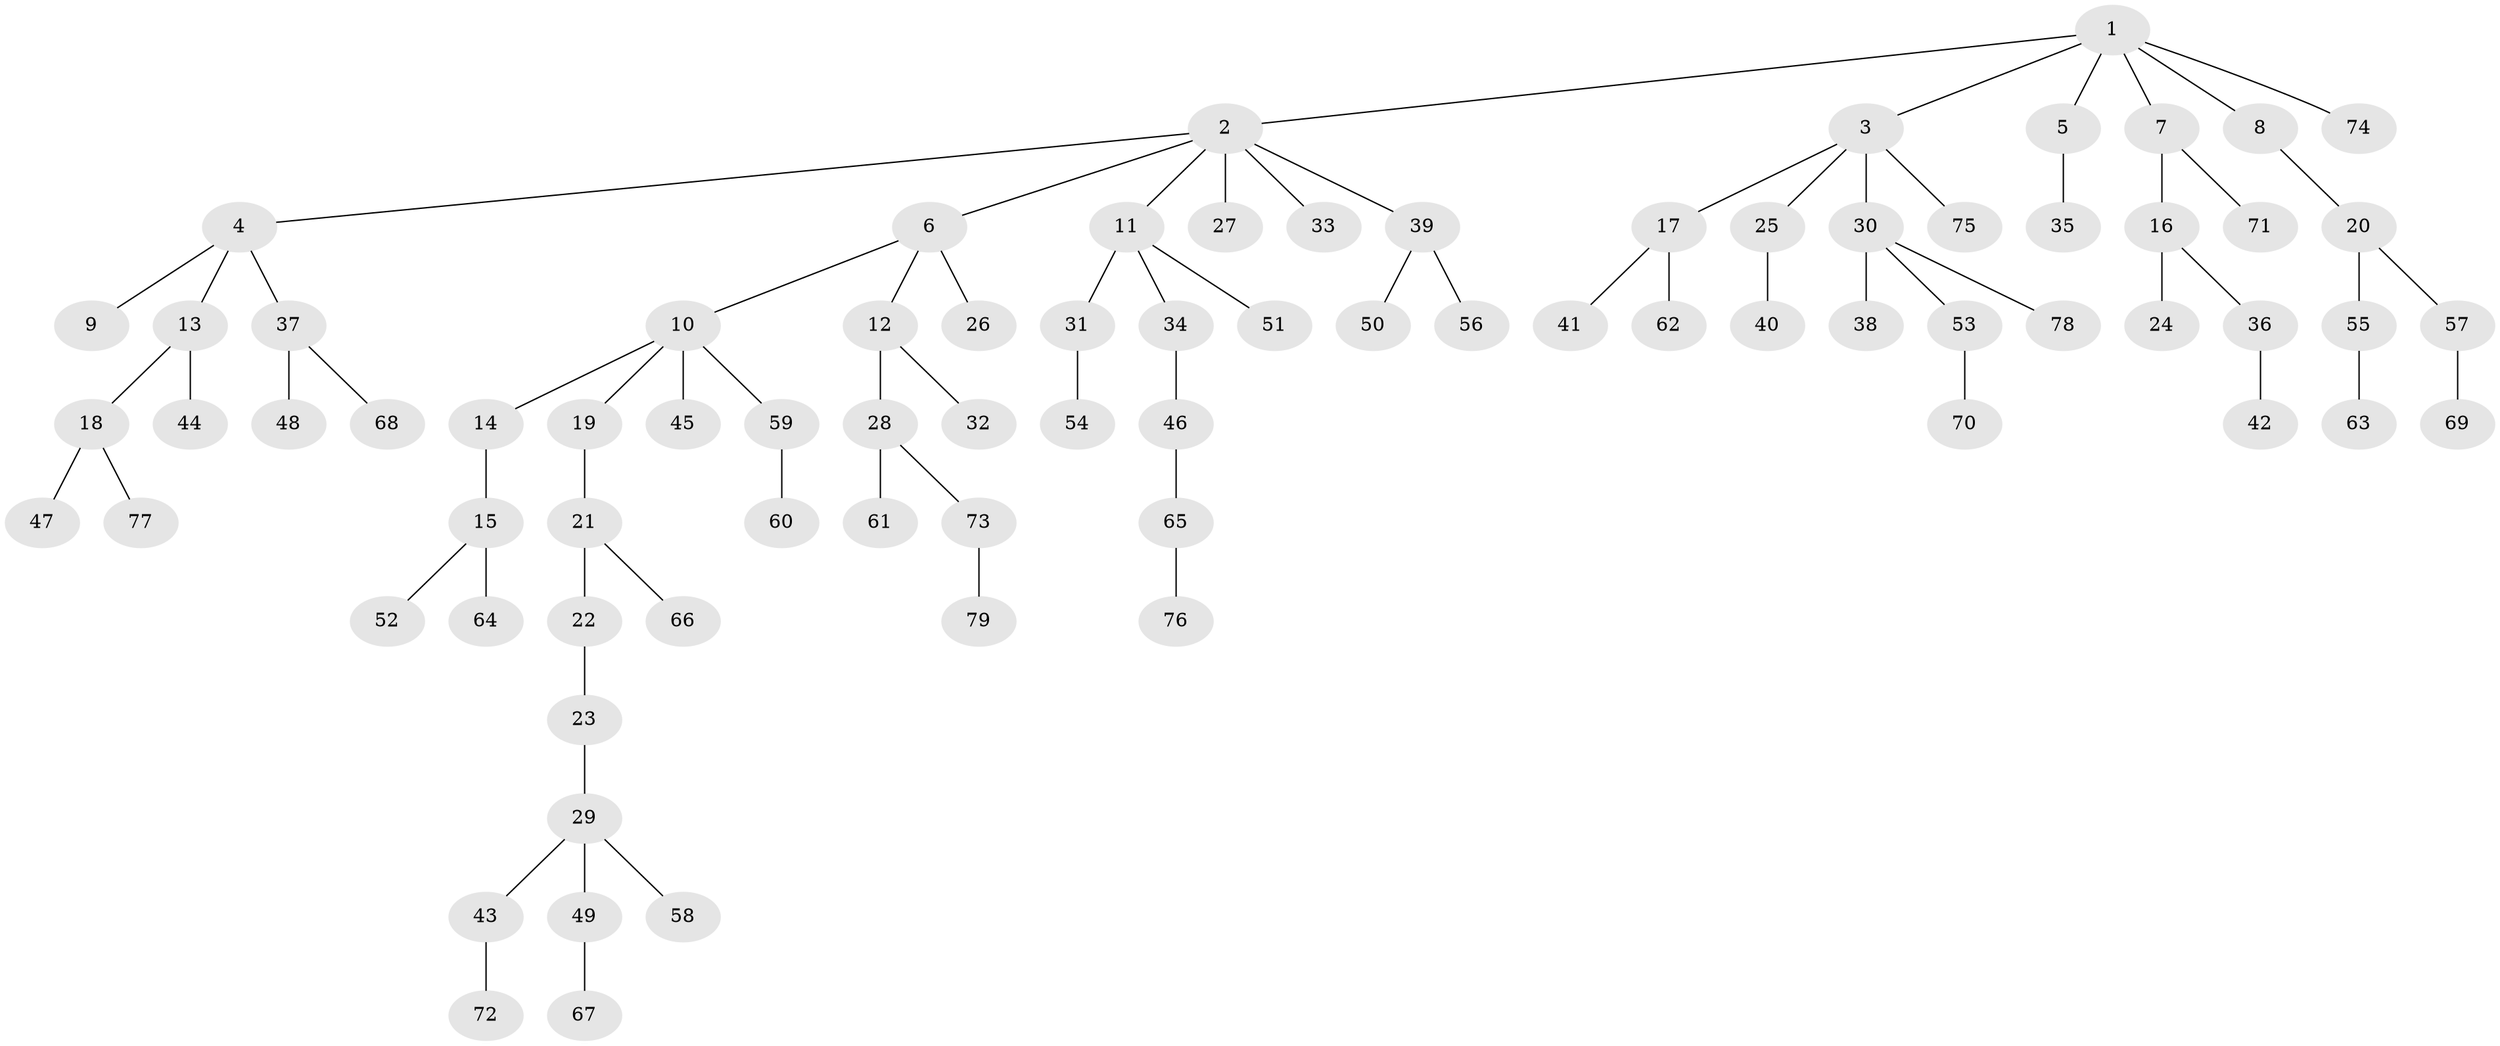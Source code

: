 // Generated by graph-tools (version 1.1) at 2025/26/03/09/25 03:26:29]
// undirected, 79 vertices, 78 edges
graph export_dot {
graph [start="1"]
  node [color=gray90,style=filled];
  1;
  2;
  3;
  4;
  5;
  6;
  7;
  8;
  9;
  10;
  11;
  12;
  13;
  14;
  15;
  16;
  17;
  18;
  19;
  20;
  21;
  22;
  23;
  24;
  25;
  26;
  27;
  28;
  29;
  30;
  31;
  32;
  33;
  34;
  35;
  36;
  37;
  38;
  39;
  40;
  41;
  42;
  43;
  44;
  45;
  46;
  47;
  48;
  49;
  50;
  51;
  52;
  53;
  54;
  55;
  56;
  57;
  58;
  59;
  60;
  61;
  62;
  63;
  64;
  65;
  66;
  67;
  68;
  69;
  70;
  71;
  72;
  73;
  74;
  75;
  76;
  77;
  78;
  79;
  1 -- 2;
  1 -- 3;
  1 -- 5;
  1 -- 7;
  1 -- 8;
  1 -- 74;
  2 -- 4;
  2 -- 6;
  2 -- 11;
  2 -- 27;
  2 -- 33;
  2 -- 39;
  3 -- 17;
  3 -- 25;
  3 -- 30;
  3 -- 75;
  4 -- 9;
  4 -- 13;
  4 -- 37;
  5 -- 35;
  6 -- 10;
  6 -- 12;
  6 -- 26;
  7 -- 16;
  7 -- 71;
  8 -- 20;
  10 -- 14;
  10 -- 19;
  10 -- 45;
  10 -- 59;
  11 -- 31;
  11 -- 34;
  11 -- 51;
  12 -- 28;
  12 -- 32;
  13 -- 18;
  13 -- 44;
  14 -- 15;
  15 -- 52;
  15 -- 64;
  16 -- 24;
  16 -- 36;
  17 -- 41;
  17 -- 62;
  18 -- 47;
  18 -- 77;
  19 -- 21;
  20 -- 55;
  20 -- 57;
  21 -- 22;
  21 -- 66;
  22 -- 23;
  23 -- 29;
  25 -- 40;
  28 -- 61;
  28 -- 73;
  29 -- 43;
  29 -- 49;
  29 -- 58;
  30 -- 38;
  30 -- 53;
  30 -- 78;
  31 -- 54;
  34 -- 46;
  36 -- 42;
  37 -- 48;
  37 -- 68;
  39 -- 50;
  39 -- 56;
  43 -- 72;
  46 -- 65;
  49 -- 67;
  53 -- 70;
  55 -- 63;
  57 -- 69;
  59 -- 60;
  65 -- 76;
  73 -- 79;
}
